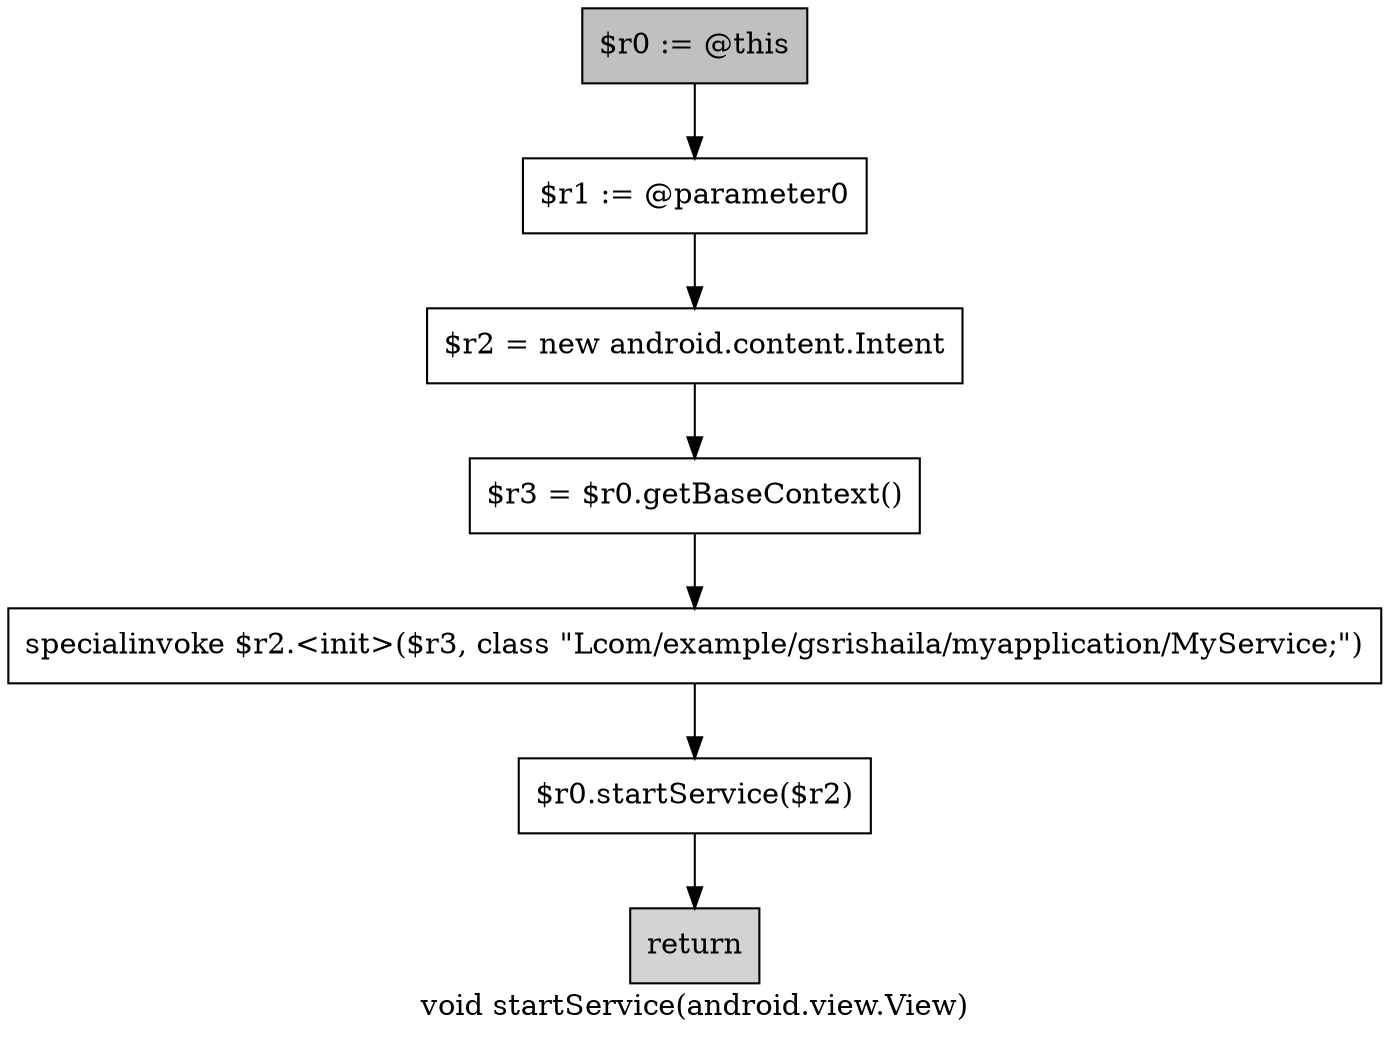 digraph "void startService(android.view.View)" {
    label="void startService(android.view.View)";
    node [shape=box];
    "0" [style=filled,fillcolor=gray,label="$r0 := @this",];
    "1" [label="$r1 := @parameter0",];
    "0"->"1";
    "2" [label="$r2 = new android.content.Intent",];
    "1"->"2";
    "3" [label="$r3 = $r0.getBaseContext()",];
    "2"->"3";
    "4" [label="specialinvoke $r2.<init>($r3, class \"Lcom/example/gsrishaila/myapplication/MyService;\")",];
    "3"->"4";
    "5" [label="$r0.startService($r2)",];
    "4"->"5";
    "6" [style=filled,fillcolor=lightgray,label="return",];
    "5"->"6";
}
